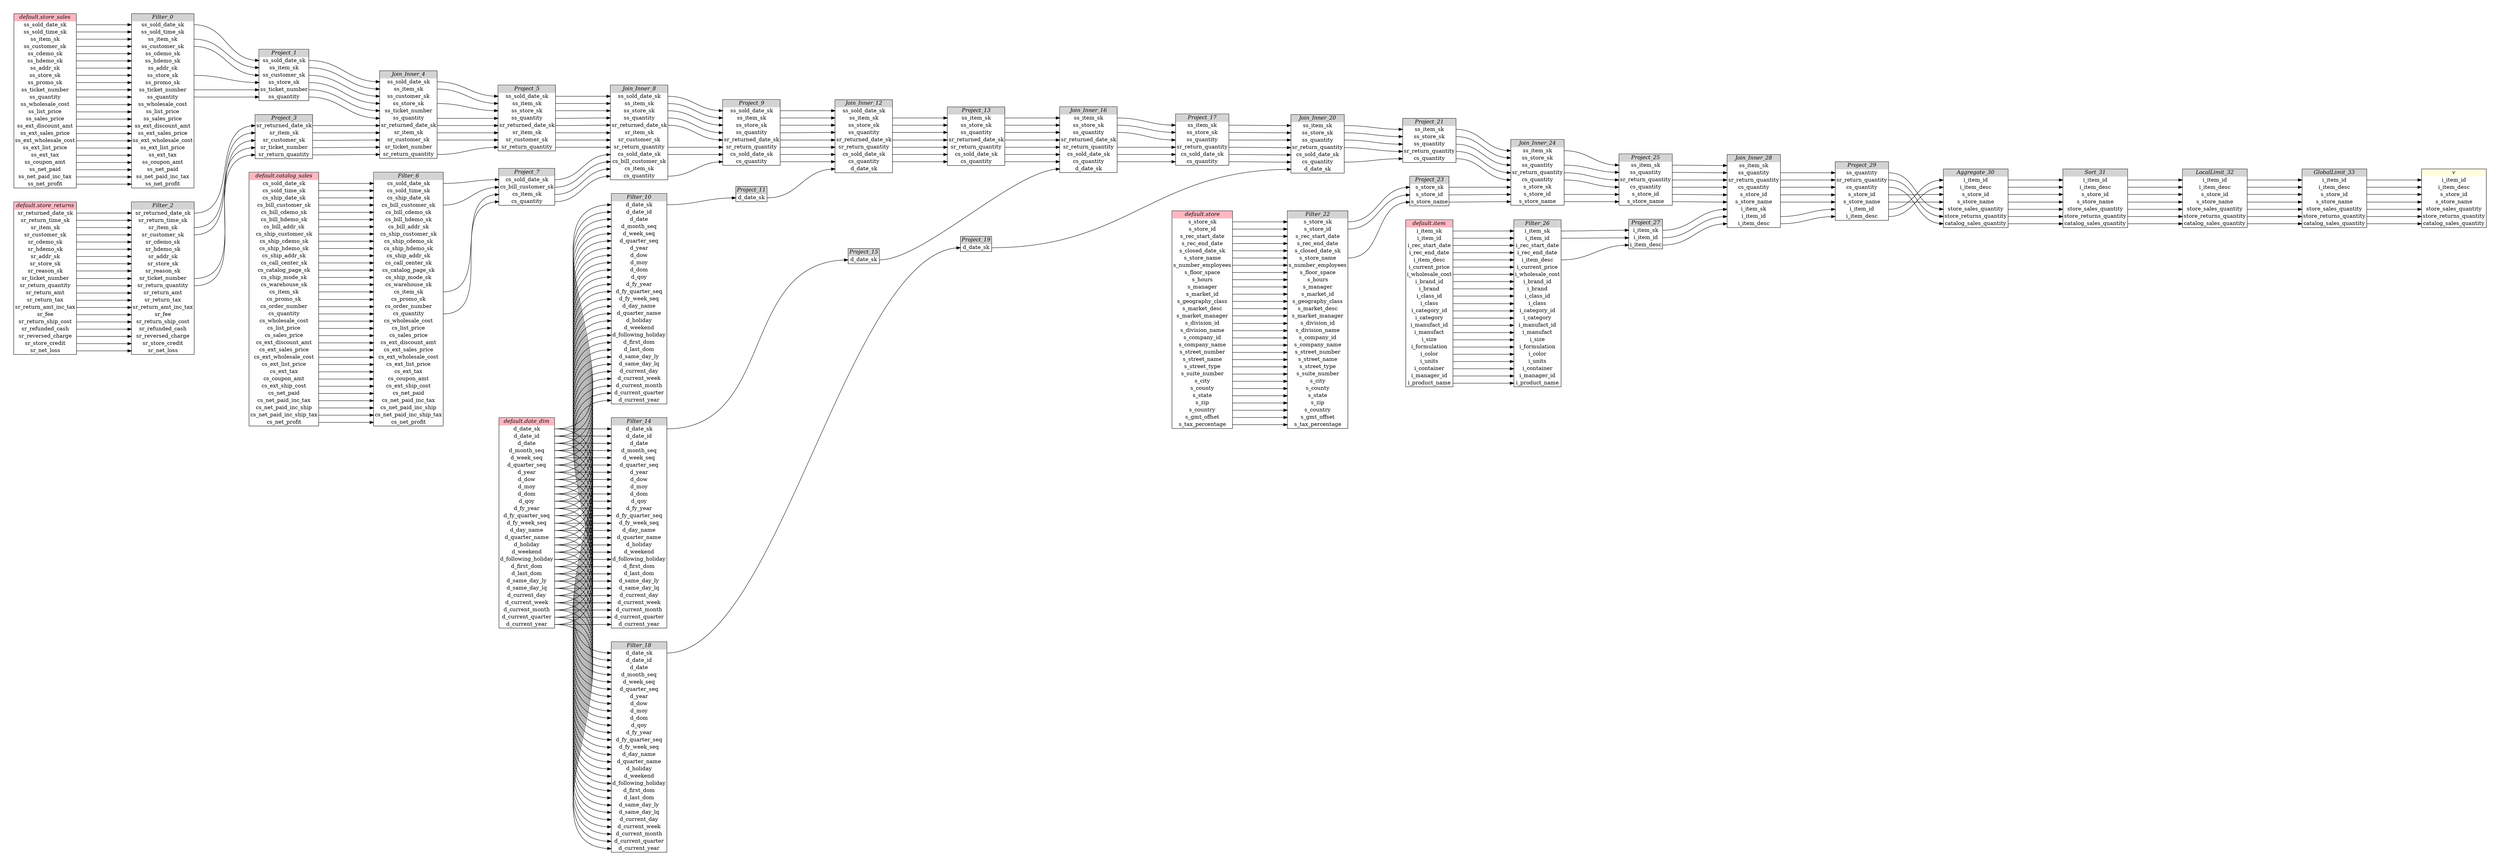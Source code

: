 // Automatically generated by TPCDSFlowTestSuite


digraph {
  graph [pad="0.5", nodesep="0.5", ranksep="2", fontname="Helvetica"];
  node [shape=plain]
  rankdir=LR;

  
"Aggregate_30" [label=<
<table border="1" cellborder="0" cellspacing="0">
  <tr><td bgcolor="lightgray" port="nodeName"><i>Aggregate_30</i></td></tr>
  <tr><td port="0">i_item_id</td></tr>
<tr><td port="1">i_item_desc</td></tr>
<tr><td port="2">s_store_id</td></tr>
<tr><td port="3">s_store_name</td></tr>
<tr><td port="4">store_sales_quantity</td></tr>
<tr><td port="5">store_returns_quantity</td></tr>
<tr><td port="6">catalog_sales_quantity</td></tr>
</table>>];
     

"Filter_0" [label=<
<table border="1" cellborder="0" cellspacing="0">
  <tr><td bgcolor="lightgray" port="nodeName"><i>Filter_0</i></td></tr>
  <tr><td port="0">ss_sold_date_sk</td></tr>
<tr><td port="1">ss_sold_time_sk</td></tr>
<tr><td port="2">ss_item_sk</td></tr>
<tr><td port="3">ss_customer_sk</td></tr>
<tr><td port="4">ss_cdemo_sk</td></tr>
<tr><td port="5">ss_hdemo_sk</td></tr>
<tr><td port="6">ss_addr_sk</td></tr>
<tr><td port="7">ss_store_sk</td></tr>
<tr><td port="8">ss_promo_sk</td></tr>
<tr><td port="9">ss_ticket_number</td></tr>
<tr><td port="10">ss_quantity</td></tr>
<tr><td port="11">ss_wholesale_cost</td></tr>
<tr><td port="12">ss_list_price</td></tr>
<tr><td port="13">ss_sales_price</td></tr>
<tr><td port="14">ss_ext_discount_amt</td></tr>
<tr><td port="15">ss_ext_sales_price</td></tr>
<tr><td port="16">ss_ext_wholesale_cost</td></tr>
<tr><td port="17">ss_ext_list_price</td></tr>
<tr><td port="18">ss_ext_tax</td></tr>
<tr><td port="19">ss_coupon_amt</td></tr>
<tr><td port="20">ss_net_paid</td></tr>
<tr><td port="21">ss_net_paid_inc_tax</td></tr>
<tr><td port="22">ss_net_profit</td></tr>
</table>>];
     

"Filter_10" [label=<
<table border="1" cellborder="0" cellspacing="0">
  <tr><td bgcolor="lightgray" port="nodeName"><i>Filter_10</i></td></tr>
  <tr><td port="0">d_date_sk</td></tr>
<tr><td port="1">d_date_id</td></tr>
<tr><td port="2">d_date</td></tr>
<tr><td port="3">d_month_seq</td></tr>
<tr><td port="4">d_week_seq</td></tr>
<tr><td port="5">d_quarter_seq</td></tr>
<tr><td port="6">d_year</td></tr>
<tr><td port="7">d_dow</td></tr>
<tr><td port="8">d_moy</td></tr>
<tr><td port="9">d_dom</td></tr>
<tr><td port="10">d_qoy</td></tr>
<tr><td port="11">d_fy_year</td></tr>
<tr><td port="12">d_fy_quarter_seq</td></tr>
<tr><td port="13">d_fy_week_seq</td></tr>
<tr><td port="14">d_day_name</td></tr>
<tr><td port="15">d_quarter_name</td></tr>
<tr><td port="16">d_holiday</td></tr>
<tr><td port="17">d_weekend</td></tr>
<tr><td port="18">d_following_holiday</td></tr>
<tr><td port="19">d_first_dom</td></tr>
<tr><td port="20">d_last_dom</td></tr>
<tr><td port="21">d_same_day_ly</td></tr>
<tr><td port="22">d_same_day_lq</td></tr>
<tr><td port="23">d_current_day</td></tr>
<tr><td port="24">d_current_week</td></tr>
<tr><td port="25">d_current_month</td></tr>
<tr><td port="26">d_current_quarter</td></tr>
<tr><td port="27">d_current_year</td></tr>
</table>>];
     

"Filter_14" [label=<
<table border="1" cellborder="0" cellspacing="0">
  <tr><td bgcolor="lightgray" port="nodeName"><i>Filter_14</i></td></tr>
  <tr><td port="0">d_date_sk</td></tr>
<tr><td port="1">d_date_id</td></tr>
<tr><td port="2">d_date</td></tr>
<tr><td port="3">d_month_seq</td></tr>
<tr><td port="4">d_week_seq</td></tr>
<tr><td port="5">d_quarter_seq</td></tr>
<tr><td port="6">d_year</td></tr>
<tr><td port="7">d_dow</td></tr>
<tr><td port="8">d_moy</td></tr>
<tr><td port="9">d_dom</td></tr>
<tr><td port="10">d_qoy</td></tr>
<tr><td port="11">d_fy_year</td></tr>
<tr><td port="12">d_fy_quarter_seq</td></tr>
<tr><td port="13">d_fy_week_seq</td></tr>
<tr><td port="14">d_day_name</td></tr>
<tr><td port="15">d_quarter_name</td></tr>
<tr><td port="16">d_holiday</td></tr>
<tr><td port="17">d_weekend</td></tr>
<tr><td port="18">d_following_holiday</td></tr>
<tr><td port="19">d_first_dom</td></tr>
<tr><td port="20">d_last_dom</td></tr>
<tr><td port="21">d_same_day_ly</td></tr>
<tr><td port="22">d_same_day_lq</td></tr>
<tr><td port="23">d_current_day</td></tr>
<tr><td port="24">d_current_week</td></tr>
<tr><td port="25">d_current_month</td></tr>
<tr><td port="26">d_current_quarter</td></tr>
<tr><td port="27">d_current_year</td></tr>
</table>>];
     

"Filter_18" [label=<
<table border="1" cellborder="0" cellspacing="0">
  <tr><td bgcolor="lightgray" port="nodeName"><i>Filter_18</i></td></tr>
  <tr><td port="0">d_date_sk</td></tr>
<tr><td port="1">d_date_id</td></tr>
<tr><td port="2">d_date</td></tr>
<tr><td port="3">d_month_seq</td></tr>
<tr><td port="4">d_week_seq</td></tr>
<tr><td port="5">d_quarter_seq</td></tr>
<tr><td port="6">d_year</td></tr>
<tr><td port="7">d_dow</td></tr>
<tr><td port="8">d_moy</td></tr>
<tr><td port="9">d_dom</td></tr>
<tr><td port="10">d_qoy</td></tr>
<tr><td port="11">d_fy_year</td></tr>
<tr><td port="12">d_fy_quarter_seq</td></tr>
<tr><td port="13">d_fy_week_seq</td></tr>
<tr><td port="14">d_day_name</td></tr>
<tr><td port="15">d_quarter_name</td></tr>
<tr><td port="16">d_holiday</td></tr>
<tr><td port="17">d_weekend</td></tr>
<tr><td port="18">d_following_holiday</td></tr>
<tr><td port="19">d_first_dom</td></tr>
<tr><td port="20">d_last_dom</td></tr>
<tr><td port="21">d_same_day_ly</td></tr>
<tr><td port="22">d_same_day_lq</td></tr>
<tr><td port="23">d_current_day</td></tr>
<tr><td port="24">d_current_week</td></tr>
<tr><td port="25">d_current_month</td></tr>
<tr><td port="26">d_current_quarter</td></tr>
<tr><td port="27">d_current_year</td></tr>
</table>>];
     

"Filter_2" [label=<
<table border="1" cellborder="0" cellspacing="0">
  <tr><td bgcolor="lightgray" port="nodeName"><i>Filter_2</i></td></tr>
  <tr><td port="0">sr_returned_date_sk</td></tr>
<tr><td port="1">sr_return_time_sk</td></tr>
<tr><td port="2">sr_item_sk</td></tr>
<tr><td port="3">sr_customer_sk</td></tr>
<tr><td port="4">sr_cdemo_sk</td></tr>
<tr><td port="5">sr_hdemo_sk</td></tr>
<tr><td port="6">sr_addr_sk</td></tr>
<tr><td port="7">sr_store_sk</td></tr>
<tr><td port="8">sr_reason_sk</td></tr>
<tr><td port="9">sr_ticket_number</td></tr>
<tr><td port="10">sr_return_quantity</td></tr>
<tr><td port="11">sr_return_amt</td></tr>
<tr><td port="12">sr_return_tax</td></tr>
<tr><td port="13">sr_return_amt_inc_tax</td></tr>
<tr><td port="14">sr_fee</td></tr>
<tr><td port="15">sr_return_ship_cost</td></tr>
<tr><td port="16">sr_refunded_cash</td></tr>
<tr><td port="17">sr_reversed_charge</td></tr>
<tr><td port="18">sr_store_credit</td></tr>
<tr><td port="19">sr_net_loss</td></tr>
</table>>];
     

"Filter_22" [label=<
<table border="1" cellborder="0" cellspacing="0">
  <tr><td bgcolor="lightgray" port="nodeName"><i>Filter_22</i></td></tr>
  <tr><td port="0">s_store_sk</td></tr>
<tr><td port="1">s_store_id</td></tr>
<tr><td port="2">s_rec_start_date</td></tr>
<tr><td port="3">s_rec_end_date</td></tr>
<tr><td port="4">s_closed_date_sk</td></tr>
<tr><td port="5">s_store_name</td></tr>
<tr><td port="6">s_number_employees</td></tr>
<tr><td port="7">s_floor_space</td></tr>
<tr><td port="8">s_hours</td></tr>
<tr><td port="9">s_manager</td></tr>
<tr><td port="10">s_market_id</td></tr>
<tr><td port="11">s_geography_class</td></tr>
<tr><td port="12">s_market_desc</td></tr>
<tr><td port="13">s_market_manager</td></tr>
<tr><td port="14">s_division_id</td></tr>
<tr><td port="15">s_division_name</td></tr>
<tr><td port="16">s_company_id</td></tr>
<tr><td port="17">s_company_name</td></tr>
<tr><td port="18">s_street_number</td></tr>
<tr><td port="19">s_street_name</td></tr>
<tr><td port="20">s_street_type</td></tr>
<tr><td port="21">s_suite_number</td></tr>
<tr><td port="22">s_city</td></tr>
<tr><td port="23">s_county</td></tr>
<tr><td port="24">s_state</td></tr>
<tr><td port="25">s_zip</td></tr>
<tr><td port="26">s_country</td></tr>
<tr><td port="27">s_gmt_offset</td></tr>
<tr><td port="28">s_tax_percentage</td></tr>
</table>>];
     

"Filter_26" [label=<
<table border="1" cellborder="0" cellspacing="0">
  <tr><td bgcolor="lightgray" port="nodeName"><i>Filter_26</i></td></tr>
  <tr><td port="0">i_item_sk</td></tr>
<tr><td port="1">i_item_id</td></tr>
<tr><td port="2">i_rec_start_date</td></tr>
<tr><td port="3">i_rec_end_date</td></tr>
<tr><td port="4">i_item_desc</td></tr>
<tr><td port="5">i_current_price</td></tr>
<tr><td port="6">i_wholesale_cost</td></tr>
<tr><td port="7">i_brand_id</td></tr>
<tr><td port="8">i_brand</td></tr>
<tr><td port="9">i_class_id</td></tr>
<tr><td port="10">i_class</td></tr>
<tr><td port="11">i_category_id</td></tr>
<tr><td port="12">i_category</td></tr>
<tr><td port="13">i_manufact_id</td></tr>
<tr><td port="14">i_manufact</td></tr>
<tr><td port="15">i_size</td></tr>
<tr><td port="16">i_formulation</td></tr>
<tr><td port="17">i_color</td></tr>
<tr><td port="18">i_units</td></tr>
<tr><td port="19">i_container</td></tr>
<tr><td port="20">i_manager_id</td></tr>
<tr><td port="21">i_product_name</td></tr>
</table>>];
     

"Filter_6" [label=<
<table border="1" cellborder="0" cellspacing="0">
  <tr><td bgcolor="lightgray" port="nodeName"><i>Filter_6</i></td></tr>
  <tr><td port="0">cs_sold_date_sk</td></tr>
<tr><td port="1">cs_sold_time_sk</td></tr>
<tr><td port="2">cs_ship_date_sk</td></tr>
<tr><td port="3">cs_bill_customer_sk</td></tr>
<tr><td port="4">cs_bill_cdemo_sk</td></tr>
<tr><td port="5">cs_bill_hdemo_sk</td></tr>
<tr><td port="6">cs_bill_addr_sk</td></tr>
<tr><td port="7">cs_ship_customer_sk</td></tr>
<tr><td port="8">cs_ship_cdemo_sk</td></tr>
<tr><td port="9">cs_ship_hdemo_sk</td></tr>
<tr><td port="10">cs_ship_addr_sk</td></tr>
<tr><td port="11">cs_call_center_sk</td></tr>
<tr><td port="12">cs_catalog_page_sk</td></tr>
<tr><td port="13">cs_ship_mode_sk</td></tr>
<tr><td port="14">cs_warehouse_sk</td></tr>
<tr><td port="15">cs_item_sk</td></tr>
<tr><td port="16">cs_promo_sk</td></tr>
<tr><td port="17">cs_order_number</td></tr>
<tr><td port="18">cs_quantity</td></tr>
<tr><td port="19">cs_wholesale_cost</td></tr>
<tr><td port="20">cs_list_price</td></tr>
<tr><td port="21">cs_sales_price</td></tr>
<tr><td port="22">cs_ext_discount_amt</td></tr>
<tr><td port="23">cs_ext_sales_price</td></tr>
<tr><td port="24">cs_ext_wholesale_cost</td></tr>
<tr><td port="25">cs_ext_list_price</td></tr>
<tr><td port="26">cs_ext_tax</td></tr>
<tr><td port="27">cs_coupon_amt</td></tr>
<tr><td port="28">cs_ext_ship_cost</td></tr>
<tr><td port="29">cs_net_paid</td></tr>
<tr><td port="30">cs_net_paid_inc_tax</td></tr>
<tr><td port="31">cs_net_paid_inc_ship</td></tr>
<tr><td port="32">cs_net_paid_inc_ship_tax</td></tr>
<tr><td port="33">cs_net_profit</td></tr>
</table>>];
     

"GlobalLimit_33" [label=<
<table border="1" cellborder="0" cellspacing="0">
  <tr><td bgcolor="lightgray" port="nodeName"><i>GlobalLimit_33</i></td></tr>
  <tr><td port="0">i_item_id</td></tr>
<tr><td port="1">i_item_desc</td></tr>
<tr><td port="2">s_store_id</td></tr>
<tr><td port="3">s_store_name</td></tr>
<tr><td port="4">store_sales_quantity</td></tr>
<tr><td port="5">store_returns_quantity</td></tr>
<tr><td port="6">catalog_sales_quantity</td></tr>
</table>>];
     

"Join_Inner_12" [label=<
<table border="1" cellborder="0" cellspacing="0">
  <tr><td bgcolor="lightgray" port="nodeName"><i>Join_Inner_12</i></td></tr>
  <tr><td port="0">ss_sold_date_sk</td></tr>
<tr><td port="1">ss_item_sk</td></tr>
<tr><td port="2">ss_store_sk</td></tr>
<tr><td port="3">ss_quantity</td></tr>
<tr><td port="4">sr_returned_date_sk</td></tr>
<tr><td port="5">sr_return_quantity</td></tr>
<tr><td port="6">cs_sold_date_sk</td></tr>
<tr><td port="7">cs_quantity</td></tr>
<tr><td port="8">d_date_sk</td></tr>
</table>>];
     

"Join_Inner_16" [label=<
<table border="1" cellborder="0" cellspacing="0">
  <tr><td bgcolor="lightgray" port="nodeName"><i>Join_Inner_16</i></td></tr>
  <tr><td port="0">ss_item_sk</td></tr>
<tr><td port="1">ss_store_sk</td></tr>
<tr><td port="2">ss_quantity</td></tr>
<tr><td port="3">sr_returned_date_sk</td></tr>
<tr><td port="4">sr_return_quantity</td></tr>
<tr><td port="5">cs_sold_date_sk</td></tr>
<tr><td port="6">cs_quantity</td></tr>
<tr><td port="7">d_date_sk</td></tr>
</table>>];
     

"Join_Inner_20" [label=<
<table border="1" cellborder="0" cellspacing="0">
  <tr><td bgcolor="lightgray" port="nodeName"><i>Join_Inner_20</i></td></tr>
  <tr><td port="0">ss_item_sk</td></tr>
<tr><td port="1">ss_store_sk</td></tr>
<tr><td port="2">ss_quantity</td></tr>
<tr><td port="3">sr_return_quantity</td></tr>
<tr><td port="4">cs_sold_date_sk</td></tr>
<tr><td port="5">cs_quantity</td></tr>
<tr><td port="6">d_date_sk</td></tr>
</table>>];
     

"Join_Inner_24" [label=<
<table border="1" cellborder="0" cellspacing="0">
  <tr><td bgcolor="lightgray" port="nodeName"><i>Join_Inner_24</i></td></tr>
  <tr><td port="0">ss_item_sk</td></tr>
<tr><td port="1">ss_store_sk</td></tr>
<tr><td port="2">ss_quantity</td></tr>
<tr><td port="3">sr_return_quantity</td></tr>
<tr><td port="4">cs_quantity</td></tr>
<tr><td port="5">s_store_sk</td></tr>
<tr><td port="6">s_store_id</td></tr>
<tr><td port="7">s_store_name</td></tr>
</table>>];
     

"Join_Inner_28" [label=<
<table border="1" cellborder="0" cellspacing="0">
  <tr><td bgcolor="lightgray" port="nodeName"><i>Join_Inner_28</i></td></tr>
  <tr><td port="0">ss_item_sk</td></tr>
<tr><td port="1">ss_quantity</td></tr>
<tr><td port="2">sr_return_quantity</td></tr>
<tr><td port="3">cs_quantity</td></tr>
<tr><td port="4">s_store_id</td></tr>
<tr><td port="5">s_store_name</td></tr>
<tr><td port="6">i_item_sk</td></tr>
<tr><td port="7">i_item_id</td></tr>
<tr><td port="8">i_item_desc</td></tr>
</table>>];
     

"Join_Inner_4" [label=<
<table border="1" cellborder="0" cellspacing="0">
  <tr><td bgcolor="lightgray" port="nodeName"><i>Join_Inner_4</i></td></tr>
  <tr><td port="0">ss_sold_date_sk</td></tr>
<tr><td port="1">ss_item_sk</td></tr>
<tr><td port="2">ss_customer_sk</td></tr>
<tr><td port="3">ss_store_sk</td></tr>
<tr><td port="4">ss_ticket_number</td></tr>
<tr><td port="5">ss_quantity</td></tr>
<tr><td port="6">sr_returned_date_sk</td></tr>
<tr><td port="7">sr_item_sk</td></tr>
<tr><td port="8">sr_customer_sk</td></tr>
<tr><td port="9">sr_ticket_number</td></tr>
<tr><td port="10">sr_return_quantity</td></tr>
</table>>];
     

"Join_Inner_8" [label=<
<table border="1" cellborder="0" cellspacing="0">
  <tr><td bgcolor="lightgray" port="nodeName"><i>Join_Inner_8</i></td></tr>
  <tr><td port="0">ss_sold_date_sk</td></tr>
<tr><td port="1">ss_item_sk</td></tr>
<tr><td port="2">ss_store_sk</td></tr>
<tr><td port="3">ss_quantity</td></tr>
<tr><td port="4">sr_returned_date_sk</td></tr>
<tr><td port="5">sr_item_sk</td></tr>
<tr><td port="6">sr_customer_sk</td></tr>
<tr><td port="7">sr_return_quantity</td></tr>
<tr><td port="8">cs_sold_date_sk</td></tr>
<tr><td port="9">cs_bill_customer_sk</td></tr>
<tr><td port="10">cs_item_sk</td></tr>
<tr><td port="11">cs_quantity</td></tr>
</table>>];
     

"LocalLimit_32" [label=<
<table border="1" cellborder="0" cellspacing="0">
  <tr><td bgcolor="lightgray" port="nodeName"><i>LocalLimit_32</i></td></tr>
  <tr><td port="0">i_item_id</td></tr>
<tr><td port="1">i_item_desc</td></tr>
<tr><td port="2">s_store_id</td></tr>
<tr><td port="3">s_store_name</td></tr>
<tr><td port="4">store_sales_quantity</td></tr>
<tr><td port="5">store_returns_quantity</td></tr>
<tr><td port="6">catalog_sales_quantity</td></tr>
</table>>];
     

"Project_1" [label=<
<table border="1" cellborder="0" cellspacing="0">
  <tr><td bgcolor="lightgray" port="nodeName"><i>Project_1</i></td></tr>
  <tr><td port="0">ss_sold_date_sk</td></tr>
<tr><td port="1">ss_item_sk</td></tr>
<tr><td port="2">ss_customer_sk</td></tr>
<tr><td port="3">ss_store_sk</td></tr>
<tr><td port="4">ss_ticket_number</td></tr>
<tr><td port="5">ss_quantity</td></tr>
</table>>];
     

"Project_11" [label=<
<table border="1" cellborder="0" cellspacing="0">
  <tr><td bgcolor="lightgray" port="nodeName"><i>Project_11</i></td></tr>
  <tr><td port="0">d_date_sk</td></tr>
</table>>];
     

"Project_13" [label=<
<table border="1" cellborder="0" cellspacing="0">
  <tr><td bgcolor="lightgray" port="nodeName"><i>Project_13</i></td></tr>
  <tr><td port="0">ss_item_sk</td></tr>
<tr><td port="1">ss_store_sk</td></tr>
<tr><td port="2">ss_quantity</td></tr>
<tr><td port="3">sr_returned_date_sk</td></tr>
<tr><td port="4">sr_return_quantity</td></tr>
<tr><td port="5">cs_sold_date_sk</td></tr>
<tr><td port="6">cs_quantity</td></tr>
</table>>];
     

"Project_15" [label=<
<table border="1" cellborder="0" cellspacing="0">
  <tr><td bgcolor="lightgray" port="nodeName"><i>Project_15</i></td></tr>
  <tr><td port="0">d_date_sk</td></tr>
</table>>];
     

"Project_17" [label=<
<table border="1" cellborder="0" cellspacing="0">
  <tr><td bgcolor="lightgray" port="nodeName"><i>Project_17</i></td></tr>
  <tr><td port="0">ss_item_sk</td></tr>
<tr><td port="1">ss_store_sk</td></tr>
<tr><td port="2">ss_quantity</td></tr>
<tr><td port="3">sr_return_quantity</td></tr>
<tr><td port="4">cs_sold_date_sk</td></tr>
<tr><td port="5">cs_quantity</td></tr>
</table>>];
     

"Project_19" [label=<
<table border="1" cellborder="0" cellspacing="0">
  <tr><td bgcolor="lightgray" port="nodeName"><i>Project_19</i></td></tr>
  <tr><td port="0">d_date_sk</td></tr>
</table>>];
     

"Project_21" [label=<
<table border="1" cellborder="0" cellspacing="0">
  <tr><td bgcolor="lightgray" port="nodeName"><i>Project_21</i></td></tr>
  <tr><td port="0">ss_item_sk</td></tr>
<tr><td port="1">ss_store_sk</td></tr>
<tr><td port="2">ss_quantity</td></tr>
<tr><td port="3">sr_return_quantity</td></tr>
<tr><td port="4">cs_quantity</td></tr>
</table>>];
     

"Project_23" [label=<
<table border="1" cellborder="0" cellspacing="0">
  <tr><td bgcolor="lightgray" port="nodeName"><i>Project_23</i></td></tr>
  <tr><td port="0">s_store_sk</td></tr>
<tr><td port="1">s_store_id</td></tr>
<tr><td port="2">s_store_name</td></tr>
</table>>];
     

"Project_25" [label=<
<table border="1" cellborder="0" cellspacing="0">
  <tr><td bgcolor="lightgray" port="nodeName"><i>Project_25</i></td></tr>
  <tr><td port="0">ss_item_sk</td></tr>
<tr><td port="1">ss_quantity</td></tr>
<tr><td port="2">sr_return_quantity</td></tr>
<tr><td port="3">cs_quantity</td></tr>
<tr><td port="4">s_store_id</td></tr>
<tr><td port="5">s_store_name</td></tr>
</table>>];
     

"Project_27" [label=<
<table border="1" cellborder="0" cellspacing="0">
  <tr><td bgcolor="lightgray" port="nodeName"><i>Project_27</i></td></tr>
  <tr><td port="0">i_item_sk</td></tr>
<tr><td port="1">i_item_id</td></tr>
<tr><td port="2">i_item_desc</td></tr>
</table>>];
     

"Project_29" [label=<
<table border="1" cellborder="0" cellspacing="0">
  <tr><td bgcolor="lightgray" port="nodeName"><i>Project_29</i></td></tr>
  <tr><td port="0">ss_quantity</td></tr>
<tr><td port="1">sr_return_quantity</td></tr>
<tr><td port="2">cs_quantity</td></tr>
<tr><td port="3">s_store_id</td></tr>
<tr><td port="4">s_store_name</td></tr>
<tr><td port="5">i_item_id</td></tr>
<tr><td port="6">i_item_desc</td></tr>
</table>>];
     

"Project_3" [label=<
<table border="1" cellborder="0" cellspacing="0">
  <tr><td bgcolor="lightgray" port="nodeName"><i>Project_3</i></td></tr>
  <tr><td port="0">sr_returned_date_sk</td></tr>
<tr><td port="1">sr_item_sk</td></tr>
<tr><td port="2">sr_customer_sk</td></tr>
<tr><td port="3">sr_ticket_number</td></tr>
<tr><td port="4">sr_return_quantity</td></tr>
</table>>];
     

"Project_5" [label=<
<table border="1" cellborder="0" cellspacing="0">
  <tr><td bgcolor="lightgray" port="nodeName"><i>Project_5</i></td></tr>
  <tr><td port="0">ss_sold_date_sk</td></tr>
<tr><td port="1">ss_item_sk</td></tr>
<tr><td port="2">ss_store_sk</td></tr>
<tr><td port="3">ss_quantity</td></tr>
<tr><td port="4">sr_returned_date_sk</td></tr>
<tr><td port="5">sr_item_sk</td></tr>
<tr><td port="6">sr_customer_sk</td></tr>
<tr><td port="7">sr_return_quantity</td></tr>
</table>>];
     

"Project_7" [label=<
<table border="1" cellborder="0" cellspacing="0">
  <tr><td bgcolor="lightgray" port="nodeName"><i>Project_7</i></td></tr>
  <tr><td port="0">cs_sold_date_sk</td></tr>
<tr><td port="1">cs_bill_customer_sk</td></tr>
<tr><td port="2">cs_item_sk</td></tr>
<tr><td port="3">cs_quantity</td></tr>
</table>>];
     

"Project_9" [label=<
<table border="1" cellborder="0" cellspacing="0">
  <tr><td bgcolor="lightgray" port="nodeName"><i>Project_9</i></td></tr>
  <tr><td port="0">ss_sold_date_sk</td></tr>
<tr><td port="1">ss_item_sk</td></tr>
<tr><td port="2">ss_store_sk</td></tr>
<tr><td port="3">ss_quantity</td></tr>
<tr><td port="4">sr_returned_date_sk</td></tr>
<tr><td port="5">sr_return_quantity</td></tr>
<tr><td port="6">cs_sold_date_sk</td></tr>
<tr><td port="7">cs_quantity</td></tr>
</table>>];
     

"Sort_31" [label=<
<table border="1" cellborder="0" cellspacing="0">
  <tr><td bgcolor="lightgray" port="nodeName"><i>Sort_31</i></td></tr>
  <tr><td port="0">i_item_id</td></tr>
<tr><td port="1">i_item_desc</td></tr>
<tr><td port="2">s_store_id</td></tr>
<tr><td port="3">s_store_name</td></tr>
<tr><td port="4">store_sales_quantity</td></tr>
<tr><td port="5">store_returns_quantity</td></tr>
<tr><td port="6">catalog_sales_quantity</td></tr>
</table>>];
     

"default.catalog_sales" [label=<
<table border="1" cellborder="0" cellspacing="0">
  <tr><td bgcolor="lightpink" port="nodeName"><i>default.catalog_sales</i></td></tr>
  <tr><td port="0">cs_sold_date_sk</td></tr>
<tr><td port="1">cs_sold_time_sk</td></tr>
<tr><td port="2">cs_ship_date_sk</td></tr>
<tr><td port="3">cs_bill_customer_sk</td></tr>
<tr><td port="4">cs_bill_cdemo_sk</td></tr>
<tr><td port="5">cs_bill_hdemo_sk</td></tr>
<tr><td port="6">cs_bill_addr_sk</td></tr>
<tr><td port="7">cs_ship_customer_sk</td></tr>
<tr><td port="8">cs_ship_cdemo_sk</td></tr>
<tr><td port="9">cs_ship_hdemo_sk</td></tr>
<tr><td port="10">cs_ship_addr_sk</td></tr>
<tr><td port="11">cs_call_center_sk</td></tr>
<tr><td port="12">cs_catalog_page_sk</td></tr>
<tr><td port="13">cs_ship_mode_sk</td></tr>
<tr><td port="14">cs_warehouse_sk</td></tr>
<tr><td port="15">cs_item_sk</td></tr>
<tr><td port="16">cs_promo_sk</td></tr>
<tr><td port="17">cs_order_number</td></tr>
<tr><td port="18">cs_quantity</td></tr>
<tr><td port="19">cs_wholesale_cost</td></tr>
<tr><td port="20">cs_list_price</td></tr>
<tr><td port="21">cs_sales_price</td></tr>
<tr><td port="22">cs_ext_discount_amt</td></tr>
<tr><td port="23">cs_ext_sales_price</td></tr>
<tr><td port="24">cs_ext_wholesale_cost</td></tr>
<tr><td port="25">cs_ext_list_price</td></tr>
<tr><td port="26">cs_ext_tax</td></tr>
<tr><td port="27">cs_coupon_amt</td></tr>
<tr><td port="28">cs_ext_ship_cost</td></tr>
<tr><td port="29">cs_net_paid</td></tr>
<tr><td port="30">cs_net_paid_inc_tax</td></tr>
<tr><td port="31">cs_net_paid_inc_ship</td></tr>
<tr><td port="32">cs_net_paid_inc_ship_tax</td></tr>
<tr><td port="33">cs_net_profit</td></tr>
</table>>];
     

"default.date_dim" [label=<
<table border="1" cellborder="0" cellspacing="0">
  <tr><td bgcolor="lightpink" port="nodeName"><i>default.date_dim</i></td></tr>
  <tr><td port="0">d_date_sk</td></tr>
<tr><td port="1">d_date_id</td></tr>
<tr><td port="2">d_date</td></tr>
<tr><td port="3">d_month_seq</td></tr>
<tr><td port="4">d_week_seq</td></tr>
<tr><td port="5">d_quarter_seq</td></tr>
<tr><td port="6">d_year</td></tr>
<tr><td port="7">d_dow</td></tr>
<tr><td port="8">d_moy</td></tr>
<tr><td port="9">d_dom</td></tr>
<tr><td port="10">d_qoy</td></tr>
<tr><td port="11">d_fy_year</td></tr>
<tr><td port="12">d_fy_quarter_seq</td></tr>
<tr><td port="13">d_fy_week_seq</td></tr>
<tr><td port="14">d_day_name</td></tr>
<tr><td port="15">d_quarter_name</td></tr>
<tr><td port="16">d_holiday</td></tr>
<tr><td port="17">d_weekend</td></tr>
<tr><td port="18">d_following_holiday</td></tr>
<tr><td port="19">d_first_dom</td></tr>
<tr><td port="20">d_last_dom</td></tr>
<tr><td port="21">d_same_day_ly</td></tr>
<tr><td port="22">d_same_day_lq</td></tr>
<tr><td port="23">d_current_day</td></tr>
<tr><td port="24">d_current_week</td></tr>
<tr><td port="25">d_current_month</td></tr>
<tr><td port="26">d_current_quarter</td></tr>
<tr><td port="27">d_current_year</td></tr>
</table>>];
     

"default.item" [label=<
<table border="1" cellborder="0" cellspacing="0">
  <tr><td bgcolor="lightpink" port="nodeName"><i>default.item</i></td></tr>
  <tr><td port="0">i_item_sk</td></tr>
<tr><td port="1">i_item_id</td></tr>
<tr><td port="2">i_rec_start_date</td></tr>
<tr><td port="3">i_rec_end_date</td></tr>
<tr><td port="4">i_item_desc</td></tr>
<tr><td port="5">i_current_price</td></tr>
<tr><td port="6">i_wholesale_cost</td></tr>
<tr><td port="7">i_brand_id</td></tr>
<tr><td port="8">i_brand</td></tr>
<tr><td port="9">i_class_id</td></tr>
<tr><td port="10">i_class</td></tr>
<tr><td port="11">i_category_id</td></tr>
<tr><td port="12">i_category</td></tr>
<tr><td port="13">i_manufact_id</td></tr>
<tr><td port="14">i_manufact</td></tr>
<tr><td port="15">i_size</td></tr>
<tr><td port="16">i_formulation</td></tr>
<tr><td port="17">i_color</td></tr>
<tr><td port="18">i_units</td></tr>
<tr><td port="19">i_container</td></tr>
<tr><td port="20">i_manager_id</td></tr>
<tr><td port="21">i_product_name</td></tr>
</table>>];
     

"default.store" [label=<
<table border="1" cellborder="0" cellspacing="0">
  <tr><td bgcolor="lightpink" port="nodeName"><i>default.store</i></td></tr>
  <tr><td port="0">s_store_sk</td></tr>
<tr><td port="1">s_store_id</td></tr>
<tr><td port="2">s_rec_start_date</td></tr>
<tr><td port="3">s_rec_end_date</td></tr>
<tr><td port="4">s_closed_date_sk</td></tr>
<tr><td port="5">s_store_name</td></tr>
<tr><td port="6">s_number_employees</td></tr>
<tr><td port="7">s_floor_space</td></tr>
<tr><td port="8">s_hours</td></tr>
<tr><td port="9">s_manager</td></tr>
<tr><td port="10">s_market_id</td></tr>
<tr><td port="11">s_geography_class</td></tr>
<tr><td port="12">s_market_desc</td></tr>
<tr><td port="13">s_market_manager</td></tr>
<tr><td port="14">s_division_id</td></tr>
<tr><td port="15">s_division_name</td></tr>
<tr><td port="16">s_company_id</td></tr>
<tr><td port="17">s_company_name</td></tr>
<tr><td port="18">s_street_number</td></tr>
<tr><td port="19">s_street_name</td></tr>
<tr><td port="20">s_street_type</td></tr>
<tr><td port="21">s_suite_number</td></tr>
<tr><td port="22">s_city</td></tr>
<tr><td port="23">s_county</td></tr>
<tr><td port="24">s_state</td></tr>
<tr><td port="25">s_zip</td></tr>
<tr><td port="26">s_country</td></tr>
<tr><td port="27">s_gmt_offset</td></tr>
<tr><td port="28">s_tax_percentage</td></tr>
</table>>];
     

"default.store_returns" [label=<
<table border="1" cellborder="0" cellspacing="0">
  <tr><td bgcolor="lightpink" port="nodeName"><i>default.store_returns</i></td></tr>
  <tr><td port="0">sr_returned_date_sk</td></tr>
<tr><td port="1">sr_return_time_sk</td></tr>
<tr><td port="2">sr_item_sk</td></tr>
<tr><td port="3">sr_customer_sk</td></tr>
<tr><td port="4">sr_cdemo_sk</td></tr>
<tr><td port="5">sr_hdemo_sk</td></tr>
<tr><td port="6">sr_addr_sk</td></tr>
<tr><td port="7">sr_store_sk</td></tr>
<tr><td port="8">sr_reason_sk</td></tr>
<tr><td port="9">sr_ticket_number</td></tr>
<tr><td port="10">sr_return_quantity</td></tr>
<tr><td port="11">sr_return_amt</td></tr>
<tr><td port="12">sr_return_tax</td></tr>
<tr><td port="13">sr_return_amt_inc_tax</td></tr>
<tr><td port="14">sr_fee</td></tr>
<tr><td port="15">sr_return_ship_cost</td></tr>
<tr><td port="16">sr_refunded_cash</td></tr>
<tr><td port="17">sr_reversed_charge</td></tr>
<tr><td port="18">sr_store_credit</td></tr>
<tr><td port="19">sr_net_loss</td></tr>
</table>>];
     

"default.store_sales" [label=<
<table border="1" cellborder="0" cellspacing="0">
  <tr><td bgcolor="lightpink" port="nodeName"><i>default.store_sales</i></td></tr>
  <tr><td port="0">ss_sold_date_sk</td></tr>
<tr><td port="1">ss_sold_time_sk</td></tr>
<tr><td port="2">ss_item_sk</td></tr>
<tr><td port="3">ss_customer_sk</td></tr>
<tr><td port="4">ss_cdemo_sk</td></tr>
<tr><td port="5">ss_hdemo_sk</td></tr>
<tr><td port="6">ss_addr_sk</td></tr>
<tr><td port="7">ss_store_sk</td></tr>
<tr><td port="8">ss_promo_sk</td></tr>
<tr><td port="9">ss_ticket_number</td></tr>
<tr><td port="10">ss_quantity</td></tr>
<tr><td port="11">ss_wholesale_cost</td></tr>
<tr><td port="12">ss_list_price</td></tr>
<tr><td port="13">ss_sales_price</td></tr>
<tr><td port="14">ss_ext_discount_amt</td></tr>
<tr><td port="15">ss_ext_sales_price</td></tr>
<tr><td port="16">ss_ext_wholesale_cost</td></tr>
<tr><td port="17">ss_ext_list_price</td></tr>
<tr><td port="18">ss_ext_tax</td></tr>
<tr><td port="19">ss_coupon_amt</td></tr>
<tr><td port="20">ss_net_paid</td></tr>
<tr><td port="21">ss_net_paid_inc_tax</td></tr>
<tr><td port="22">ss_net_profit</td></tr>
</table>>];
     

"v" [label=<
<table border="1" cellborder="0" cellspacing="0">
  <tr><td bgcolor="lightyellow" port="nodeName"><i>v</i></td></tr>
  <tr><td port="0">i_item_id</td></tr>
<tr><td port="1">i_item_desc</td></tr>
<tr><td port="2">s_store_id</td></tr>
<tr><td port="3">s_store_name</td></tr>
<tr><td port="4">store_sales_quantity</td></tr>
<tr><td port="5">store_returns_quantity</td></tr>
<tr><td port="6">catalog_sales_quantity</td></tr>
</table>>];
     
  "Aggregate_30":0 -> "Sort_31":0;
"Aggregate_30":1 -> "Sort_31":1;
"Aggregate_30":2 -> "Sort_31":2;
"Aggregate_30":3 -> "Sort_31":3;
"Aggregate_30":4 -> "Sort_31":4;
"Aggregate_30":5 -> "Sort_31":5;
"Aggregate_30":6 -> "Sort_31":6;
"Filter_0":0 -> "Project_1":0;
"Filter_0":10 -> "Project_1":5;
"Filter_0":2 -> "Project_1":1;
"Filter_0":3 -> "Project_1":2;
"Filter_0":7 -> "Project_1":3;
"Filter_0":9 -> "Project_1":4;
"Filter_10":0 -> "Project_11":0;
"Filter_14":0 -> "Project_15":0;
"Filter_18":0 -> "Project_19":0;
"Filter_2":0 -> "Project_3":0;
"Filter_2":10 -> "Project_3":4;
"Filter_2":2 -> "Project_3":1;
"Filter_2":3 -> "Project_3":2;
"Filter_2":9 -> "Project_3":3;
"Filter_22":0 -> "Project_23":0;
"Filter_22":1 -> "Project_23":1;
"Filter_22":5 -> "Project_23":2;
"Filter_26":0 -> "Project_27":0;
"Filter_26":1 -> "Project_27":1;
"Filter_26":4 -> "Project_27":2;
"Filter_6":0 -> "Project_7":0;
"Filter_6":15 -> "Project_7":2;
"Filter_6":18 -> "Project_7":3;
"Filter_6":3 -> "Project_7":1;
"GlobalLimit_33":0 -> "v":0;
"GlobalLimit_33":1 -> "v":1;
"GlobalLimit_33":2 -> "v":2;
"GlobalLimit_33":3 -> "v":3;
"GlobalLimit_33":4 -> "v":4;
"GlobalLimit_33":5 -> "v":5;
"GlobalLimit_33":6 -> "v":6;
"Join_Inner_12":1 -> "Project_13":0;
"Join_Inner_12":2 -> "Project_13":1;
"Join_Inner_12":3 -> "Project_13":2;
"Join_Inner_12":4 -> "Project_13":3;
"Join_Inner_12":5 -> "Project_13":4;
"Join_Inner_12":6 -> "Project_13":5;
"Join_Inner_12":7 -> "Project_13":6;
"Join_Inner_16":0 -> "Project_17":0;
"Join_Inner_16":1 -> "Project_17":1;
"Join_Inner_16":2 -> "Project_17":2;
"Join_Inner_16":4 -> "Project_17":3;
"Join_Inner_16":5 -> "Project_17":4;
"Join_Inner_16":6 -> "Project_17":5;
"Join_Inner_20":0 -> "Project_21":0;
"Join_Inner_20":1 -> "Project_21":1;
"Join_Inner_20":2 -> "Project_21":2;
"Join_Inner_20":3 -> "Project_21":3;
"Join_Inner_20":5 -> "Project_21":4;
"Join_Inner_24":0 -> "Project_25":0;
"Join_Inner_24":2 -> "Project_25":1;
"Join_Inner_24":3 -> "Project_25":2;
"Join_Inner_24":4 -> "Project_25":3;
"Join_Inner_24":6 -> "Project_25":4;
"Join_Inner_24":7 -> "Project_25":5;
"Join_Inner_28":1 -> "Project_29":0;
"Join_Inner_28":2 -> "Project_29":1;
"Join_Inner_28":3 -> "Project_29":2;
"Join_Inner_28":4 -> "Project_29":3;
"Join_Inner_28":5 -> "Project_29":4;
"Join_Inner_28":7 -> "Project_29":5;
"Join_Inner_28":8 -> "Project_29":6;
"Join_Inner_4":0 -> "Project_5":0;
"Join_Inner_4":1 -> "Project_5":1;
"Join_Inner_4":10 -> "Project_5":7;
"Join_Inner_4":3 -> "Project_5":2;
"Join_Inner_4":5 -> "Project_5":3;
"Join_Inner_4":6 -> "Project_5":4;
"Join_Inner_4":7 -> "Project_5":5;
"Join_Inner_4":8 -> "Project_5":6;
"Join_Inner_8":0 -> "Project_9":0;
"Join_Inner_8":1 -> "Project_9":1;
"Join_Inner_8":11 -> "Project_9":7;
"Join_Inner_8":2 -> "Project_9":2;
"Join_Inner_8":3 -> "Project_9":3;
"Join_Inner_8":4 -> "Project_9":4;
"Join_Inner_8":7 -> "Project_9":5;
"Join_Inner_8":8 -> "Project_9":6;
"LocalLimit_32":0 -> "GlobalLimit_33":0;
"LocalLimit_32":1 -> "GlobalLimit_33":1;
"LocalLimit_32":2 -> "GlobalLimit_33":2;
"LocalLimit_32":3 -> "GlobalLimit_33":3;
"LocalLimit_32":4 -> "GlobalLimit_33":4;
"LocalLimit_32":5 -> "GlobalLimit_33":5;
"LocalLimit_32":6 -> "GlobalLimit_33":6;
"Project_1":0 -> "Join_Inner_4":0;
"Project_1":1 -> "Join_Inner_4":1;
"Project_1":2 -> "Join_Inner_4":2;
"Project_1":3 -> "Join_Inner_4":3;
"Project_1":4 -> "Join_Inner_4":4;
"Project_1":5 -> "Join_Inner_4":5;
"Project_11":0 -> "Join_Inner_12":8;
"Project_13":0 -> "Join_Inner_16":0;
"Project_13":1 -> "Join_Inner_16":1;
"Project_13":2 -> "Join_Inner_16":2;
"Project_13":3 -> "Join_Inner_16":3;
"Project_13":4 -> "Join_Inner_16":4;
"Project_13":5 -> "Join_Inner_16":5;
"Project_13":6 -> "Join_Inner_16":6;
"Project_15":0 -> "Join_Inner_16":7;
"Project_17":0 -> "Join_Inner_20":0;
"Project_17":1 -> "Join_Inner_20":1;
"Project_17":2 -> "Join_Inner_20":2;
"Project_17":3 -> "Join_Inner_20":3;
"Project_17":4 -> "Join_Inner_20":4;
"Project_17":5 -> "Join_Inner_20":5;
"Project_19":0 -> "Join_Inner_20":6;
"Project_21":0 -> "Join_Inner_24":0;
"Project_21":1 -> "Join_Inner_24":1;
"Project_21":2 -> "Join_Inner_24":2;
"Project_21":3 -> "Join_Inner_24":3;
"Project_21":4 -> "Join_Inner_24":4;
"Project_23":0 -> "Join_Inner_24":5;
"Project_23":1 -> "Join_Inner_24":6;
"Project_23":2 -> "Join_Inner_24":7;
"Project_25":0 -> "Join_Inner_28":0;
"Project_25":1 -> "Join_Inner_28":1;
"Project_25":2 -> "Join_Inner_28":2;
"Project_25":3 -> "Join_Inner_28":3;
"Project_25":4 -> "Join_Inner_28":4;
"Project_25":5 -> "Join_Inner_28":5;
"Project_27":0 -> "Join_Inner_28":6;
"Project_27":1 -> "Join_Inner_28":7;
"Project_27":2 -> "Join_Inner_28":8;
"Project_29":0 -> "Aggregate_30":4;
"Project_29":1 -> "Aggregate_30":5;
"Project_29":2 -> "Aggregate_30":6;
"Project_29":3 -> "Aggregate_30":2;
"Project_29":4 -> "Aggregate_30":3;
"Project_29":5 -> "Aggregate_30":0;
"Project_29":6 -> "Aggregate_30":1;
"Project_3":0 -> "Join_Inner_4":6;
"Project_3":1 -> "Join_Inner_4":7;
"Project_3":2 -> "Join_Inner_4":8;
"Project_3":3 -> "Join_Inner_4":9;
"Project_3":4 -> "Join_Inner_4":10;
"Project_5":0 -> "Join_Inner_8":0;
"Project_5":1 -> "Join_Inner_8":1;
"Project_5":2 -> "Join_Inner_8":2;
"Project_5":3 -> "Join_Inner_8":3;
"Project_5":4 -> "Join_Inner_8":4;
"Project_5":5 -> "Join_Inner_8":5;
"Project_5":6 -> "Join_Inner_8":6;
"Project_5":7 -> "Join_Inner_8":7;
"Project_7":0 -> "Join_Inner_8":8;
"Project_7":1 -> "Join_Inner_8":9;
"Project_7":2 -> "Join_Inner_8":10;
"Project_7":3 -> "Join_Inner_8":11;
"Project_9":0 -> "Join_Inner_12":0;
"Project_9":1 -> "Join_Inner_12":1;
"Project_9":2 -> "Join_Inner_12":2;
"Project_9":3 -> "Join_Inner_12":3;
"Project_9":4 -> "Join_Inner_12":4;
"Project_9":5 -> "Join_Inner_12":5;
"Project_9":6 -> "Join_Inner_12":6;
"Project_9":7 -> "Join_Inner_12":7;
"Sort_31":0 -> "LocalLimit_32":0;
"Sort_31":1 -> "LocalLimit_32":1;
"Sort_31":2 -> "LocalLimit_32":2;
"Sort_31":3 -> "LocalLimit_32":3;
"Sort_31":4 -> "LocalLimit_32":4;
"Sort_31":5 -> "LocalLimit_32":5;
"Sort_31":6 -> "LocalLimit_32":6;
"default.catalog_sales":0 -> "Filter_6":0;
"default.catalog_sales":1 -> "Filter_6":1;
"default.catalog_sales":10 -> "Filter_6":10;
"default.catalog_sales":11 -> "Filter_6":11;
"default.catalog_sales":12 -> "Filter_6":12;
"default.catalog_sales":13 -> "Filter_6":13;
"default.catalog_sales":14 -> "Filter_6":14;
"default.catalog_sales":15 -> "Filter_6":15;
"default.catalog_sales":16 -> "Filter_6":16;
"default.catalog_sales":17 -> "Filter_6":17;
"default.catalog_sales":18 -> "Filter_6":18;
"default.catalog_sales":19 -> "Filter_6":19;
"default.catalog_sales":2 -> "Filter_6":2;
"default.catalog_sales":20 -> "Filter_6":20;
"default.catalog_sales":21 -> "Filter_6":21;
"default.catalog_sales":22 -> "Filter_6":22;
"default.catalog_sales":23 -> "Filter_6":23;
"default.catalog_sales":24 -> "Filter_6":24;
"default.catalog_sales":25 -> "Filter_6":25;
"default.catalog_sales":26 -> "Filter_6":26;
"default.catalog_sales":27 -> "Filter_6":27;
"default.catalog_sales":28 -> "Filter_6":28;
"default.catalog_sales":29 -> "Filter_6":29;
"default.catalog_sales":3 -> "Filter_6":3;
"default.catalog_sales":30 -> "Filter_6":30;
"default.catalog_sales":31 -> "Filter_6":31;
"default.catalog_sales":32 -> "Filter_6":32;
"default.catalog_sales":33 -> "Filter_6":33;
"default.catalog_sales":4 -> "Filter_6":4;
"default.catalog_sales":5 -> "Filter_6":5;
"default.catalog_sales":6 -> "Filter_6":6;
"default.catalog_sales":7 -> "Filter_6":7;
"default.catalog_sales":8 -> "Filter_6":8;
"default.catalog_sales":9 -> "Filter_6":9;
"default.date_dim":0 -> "Filter_10":0;
"default.date_dim":0 -> "Filter_14":0;
"default.date_dim":0 -> "Filter_18":0;
"default.date_dim":1 -> "Filter_10":1;
"default.date_dim":1 -> "Filter_14":1;
"default.date_dim":1 -> "Filter_18":1;
"default.date_dim":10 -> "Filter_10":10;
"default.date_dim":10 -> "Filter_14":10;
"default.date_dim":10 -> "Filter_18":10;
"default.date_dim":11 -> "Filter_10":11;
"default.date_dim":11 -> "Filter_14":11;
"default.date_dim":11 -> "Filter_18":11;
"default.date_dim":12 -> "Filter_10":12;
"default.date_dim":12 -> "Filter_14":12;
"default.date_dim":12 -> "Filter_18":12;
"default.date_dim":13 -> "Filter_10":13;
"default.date_dim":13 -> "Filter_14":13;
"default.date_dim":13 -> "Filter_18":13;
"default.date_dim":14 -> "Filter_10":14;
"default.date_dim":14 -> "Filter_14":14;
"default.date_dim":14 -> "Filter_18":14;
"default.date_dim":15 -> "Filter_10":15;
"default.date_dim":15 -> "Filter_14":15;
"default.date_dim":15 -> "Filter_18":15;
"default.date_dim":16 -> "Filter_10":16;
"default.date_dim":16 -> "Filter_14":16;
"default.date_dim":16 -> "Filter_18":16;
"default.date_dim":17 -> "Filter_10":17;
"default.date_dim":17 -> "Filter_14":17;
"default.date_dim":17 -> "Filter_18":17;
"default.date_dim":18 -> "Filter_10":18;
"default.date_dim":18 -> "Filter_14":18;
"default.date_dim":18 -> "Filter_18":18;
"default.date_dim":19 -> "Filter_10":19;
"default.date_dim":19 -> "Filter_14":19;
"default.date_dim":19 -> "Filter_18":19;
"default.date_dim":2 -> "Filter_10":2;
"default.date_dim":2 -> "Filter_14":2;
"default.date_dim":2 -> "Filter_18":2;
"default.date_dim":20 -> "Filter_10":20;
"default.date_dim":20 -> "Filter_14":20;
"default.date_dim":20 -> "Filter_18":20;
"default.date_dim":21 -> "Filter_10":21;
"default.date_dim":21 -> "Filter_14":21;
"default.date_dim":21 -> "Filter_18":21;
"default.date_dim":22 -> "Filter_10":22;
"default.date_dim":22 -> "Filter_14":22;
"default.date_dim":22 -> "Filter_18":22;
"default.date_dim":23 -> "Filter_10":23;
"default.date_dim":23 -> "Filter_14":23;
"default.date_dim":23 -> "Filter_18":23;
"default.date_dim":24 -> "Filter_10":24;
"default.date_dim":24 -> "Filter_14":24;
"default.date_dim":24 -> "Filter_18":24;
"default.date_dim":25 -> "Filter_10":25;
"default.date_dim":25 -> "Filter_14":25;
"default.date_dim":25 -> "Filter_18":25;
"default.date_dim":26 -> "Filter_10":26;
"default.date_dim":26 -> "Filter_14":26;
"default.date_dim":26 -> "Filter_18":26;
"default.date_dim":27 -> "Filter_10":27;
"default.date_dim":27 -> "Filter_14":27;
"default.date_dim":27 -> "Filter_18":27;
"default.date_dim":3 -> "Filter_10":3;
"default.date_dim":3 -> "Filter_14":3;
"default.date_dim":3 -> "Filter_18":3;
"default.date_dim":4 -> "Filter_10":4;
"default.date_dim":4 -> "Filter_14":4;
"default.date_dim":4 -> "Filter_18":4;
"default.date_dim":5 -> "Filter_10":5;
"default.date_dim":5 -> "Filter_14":5;
"default.date_dim":5 -> "Filter_18":5;
"default.date_dim":6 -> "Filter_10":6;
"default.date_dim":6 -> "Filter_14":6;
"default.date_dim":6 -> "Filter_18":6;
"default.date_dim":7 -> "Filter_10":7;
"default.date_dim":7 -> "Filter_14":7;
"default.date_dim":7 -> "Filter_18":7;
"default.date_dim":8 -> "Filter_10":8;
"default.date_dim":8 -> "Filter_14":8;
"default.date_dim":8 -> "Filter_18":8;
"default.date_dim":9 -> "Filter_10":9;
"default.date_dim":9 -> "Filter_14":9;
"default.date_dim":9 -> "Filter_18":9;
"default.item":0 -> "Filter_26":0;
"default.item":1 -> "Filter_26":1;
"default.item":10 -> "Filter_26":10;
"default.item":11 -> "Filter_26":11;
"default.item":12 -> "Filter_26":12;
"default.item":13 -> "Filter_26":13;
"default.item":14 -> "Filter_26":14;
"default.item":15 -> "Filter_26":15;
"default.item":16 -> "Filter_26":16;
"default.item":17 -> "Filter_26":17;
"default.item":18 -> "Filter_26":18;
"default.item":19 -> "Filter_26":19;
"default.item":2 -> "Filter_26":2;
"default.item":20 -> "Filter_26":20;
"default.item":21 -> "Filter_26":21;
"default.item":3 -> "Filter_26":3;
"default.item":4 -> "Filter_26":4;
"default.item":5 -> "Filter_26":5;
"default.item":6 -> "Filter_26":6;
"default.item":7 -> "Filter_26":7;
"default.item":8 -> "Filter_26":8;
"default.item":9 -> "Filter_26":9;
"default.store":0 -> "Filter_22":0;
"default.store":1 -> "Filter_22":1;
"default.store":10 -> "Filter_22":10;
"default.store":11 -> "Filter_22":11;
"default.store":12 -> "Filter_22":12;
"default.store":13 -> "Filter_22":13;
"default.store":14 -> "Filter_22":14;
"default.store":15 -> "Filter_22":15;
"default.store":16 -> "Filter_22":16;
"default.store":17 -> "Filter_22":17;
"default.store":18 -> "Filter_22":18;
"default.store":19 -> "Filter_22":19;
"default.store":2 -> "Filter_22":2;
"default.store":20 -> "Filter_22":20;
"default.store":21 -> "Filter_22":21;
"default.store":22 -> "Filter_22":22;
"default.store":23 -> "Filter_22":23;
"default.store":24 -> "Filter_22":24;
"default.store":25 -> "Filter_22":25;
"default.store":26 -> "Filter_22":26;
"default.store":27 -> "Filter_22":27;
"default.store":28 -> "Filter_22":28;
"default.store":3 -> "Filter_22":3;
"default.store":4 -> "Filter_22":4;
"default.store":5 -> "Filter_22":5;
"default.store":6 -> "Filter_22":6;
"default.store":7 -> "Filter_22":7;
"default.store":8 -> "Filter_22":8;
"default.store":9 -> "Filter_22":9;
"default.store_returns":0 -> "Filter_2":0;
"default.store_returns":1 -> "Filter_2":1;
"default.store_returns":10 -> "Filter_2":10;
"default.store_returns":11 -> "Filter_2":11;
"default.store_returns":12 -> "Filter_2":12;
"default.store_returns":13 -> "Filter_2":13;
"default.store_returns":14 -> "Filter_2":14;
"default.store_returns":15 -> "Filter_2":15;
"default.store_returns":16 -> "Filter_2":16;
"default.store_returns":17 -> "Filter_2":17;
"default.store_returns":18 -> "Filter_2":18;
"default.store_returns":19 -> "Filter_2":19;
"default.store_returns":2 -> "Filter_2":2;
"default.store_returns":3 -> "Filter_2":3;
"default.store_returns":4 -> "Filter_2":4;
"default.store_returns":5 -> "Filter_2":5;
"default.store_returns":6 -> "Filter_2":6;
"default.store_returns":7 -> "Filter_2":7;
"default.store_returns":8 -> "Filter_2":8;
"default.store_returns":9 -> "Filter_2":9;
"default.store_sales":0 -> "Filter_0":0;
"default.store_sales":1 -> "Filter_0":1;
"default.store_sales":10 -> "Filter_0":10;
"default.store_sales":11 -> "Filter_0":11;
"default.store_sales":12 -> "Filter_0":12;
"default.store_sales":13 -> "Filter_0":13;
"default.store_sales":14 -> "Filter_0":14;
"default.store_sales":15 -> "Filter_0":15;
"default.store_sales":16 -> "Filter_0":16;
"default.store_sales":17 -> "Filter_0":17;
"default.store_sales":18 -> "Filter_0":18;
"default.store_sales":19 -> "Filter_0":19;
"default.store_sales":2 -> "Filter_0":2;
"default.store_sales":20 -> "Filter_0":20;
"default.store_sales":21 -> "Filter_0":21;
"default.store_sales":22 -> "Filter_0":22;
"default.store_sales":3 -> "Filter_0":3;
"default.store_sales":4 -> "Filter_0":4;
"default.store_sales":5 -> "Filter_0":5;
"default.store_sales":6 -> "Filter_0":6;
"default.store_sales":7 -> "Filter_0":7;
"default.store_sales":8 -> "Filter_0":8;
"default.store_sales":9 -> "Filter_0":9;
}
       